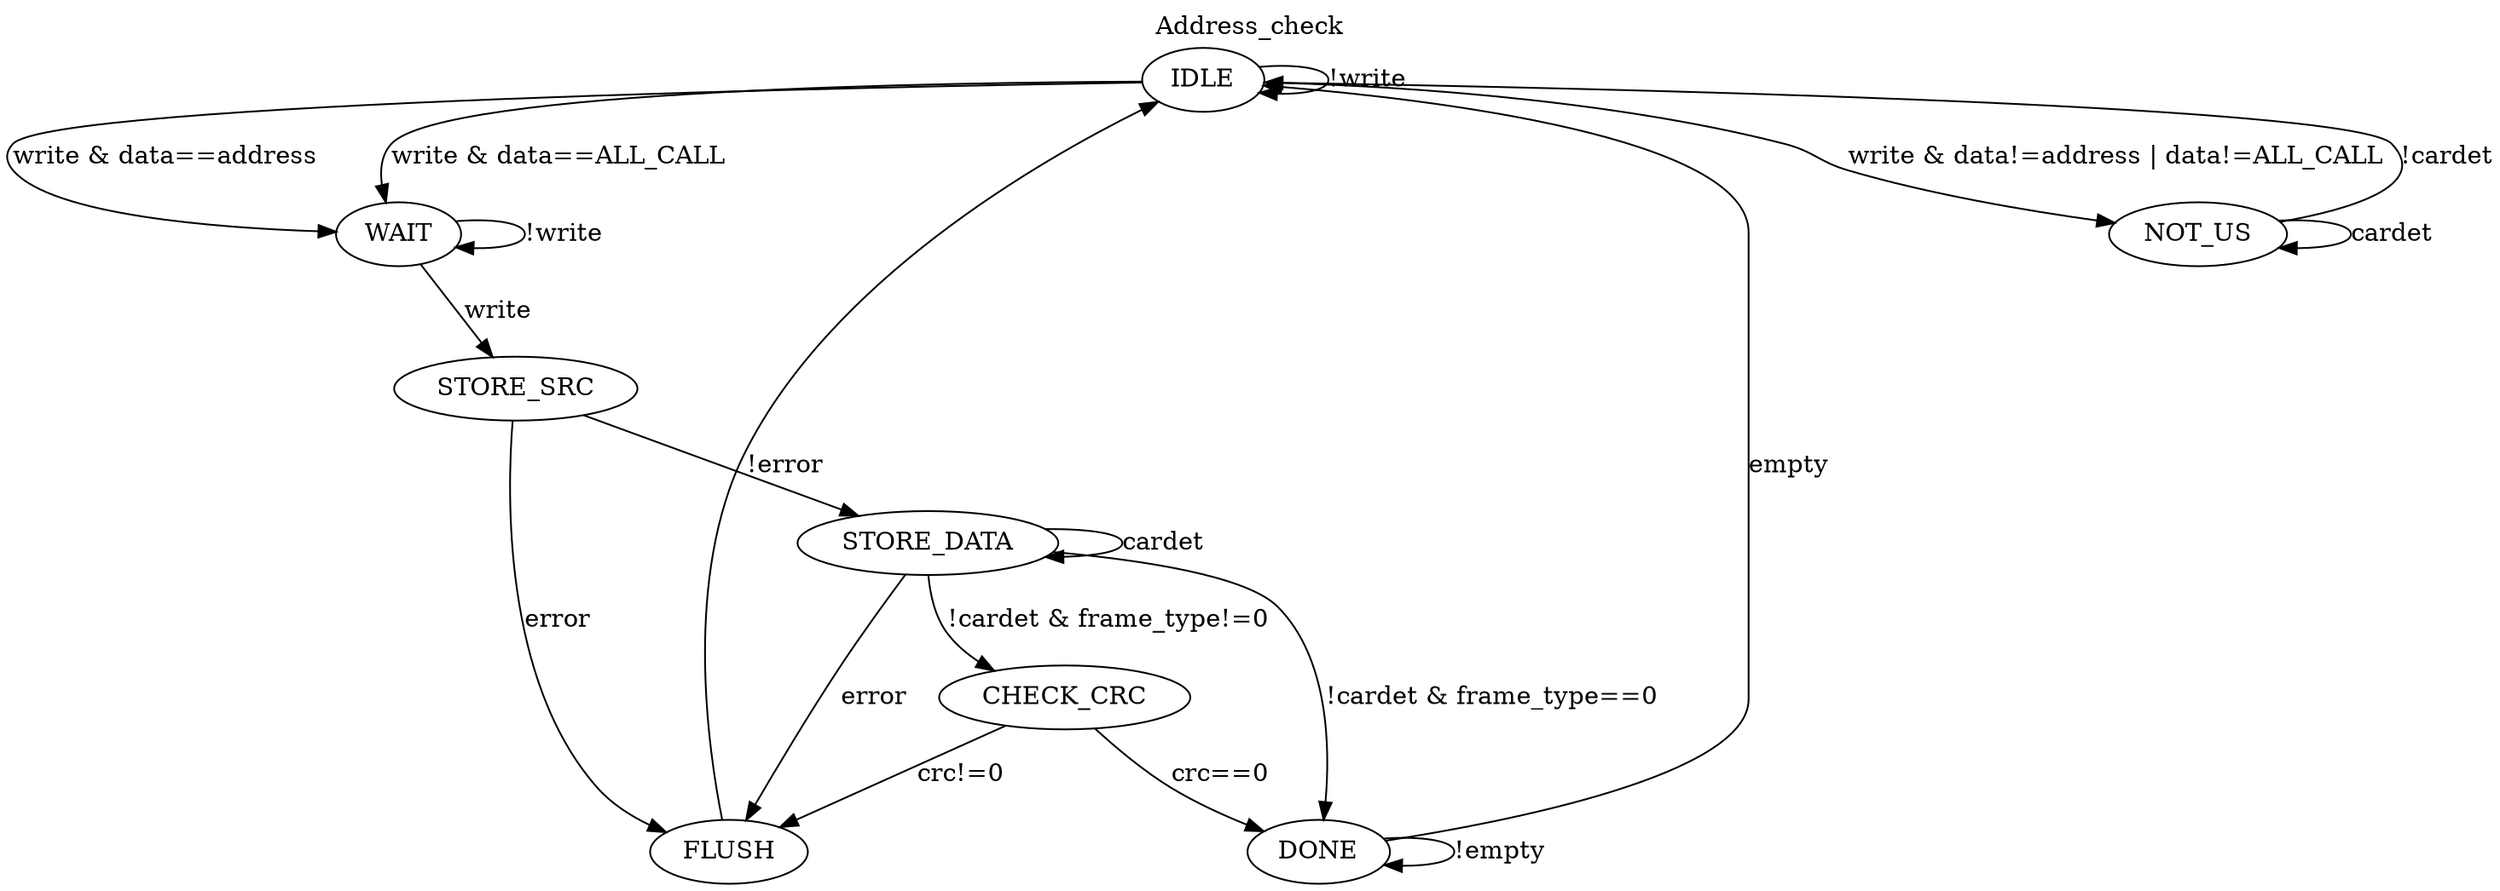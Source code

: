 digraph G {
	nodesep = 0.5;
	label="Address_check";
	labelloc="t";
	
	IDLE->WAIT [label="write & data==address"];
	IDLE->WAIT [label="write & data==ALL_CALL"];
	IDLE->NOT_US [label="write & data!=address | data!=ALL_CALL"];
	IDLE -> IDLE [label="!write"];

	WAIT-> STORE_SRC [label="write"];
	WAIT-> WAIT [label="!write"];

	STORE_SRC -> FLUSH [label="error"];
	STORE_SRC -> STORE_DATA [label="!error"];

	STORE_DATA->FLUSH [label="error"];
	STORE_DATA->STORE_DATA [label="cardet"];
	STORE_DATA->DONE [label="!cardet & frame_type==0"];
	STORE_DATA->CHECK_CRC [label="!cardet & frame_type!=0"];

	FLUSH -> IDLE;

	NOT_US -> IDLE [label="!cardet"];
	NOT_US -> NOT_US [label="cardet"];


	CHECK_CRC -> DONE [label="crc==0"];
	CHECK_CRC -> FLUSH [label="crc!=0"];


	DONE -> DONE [label="!empty"];
	DONE -> IDLE [label="empty"];




}
